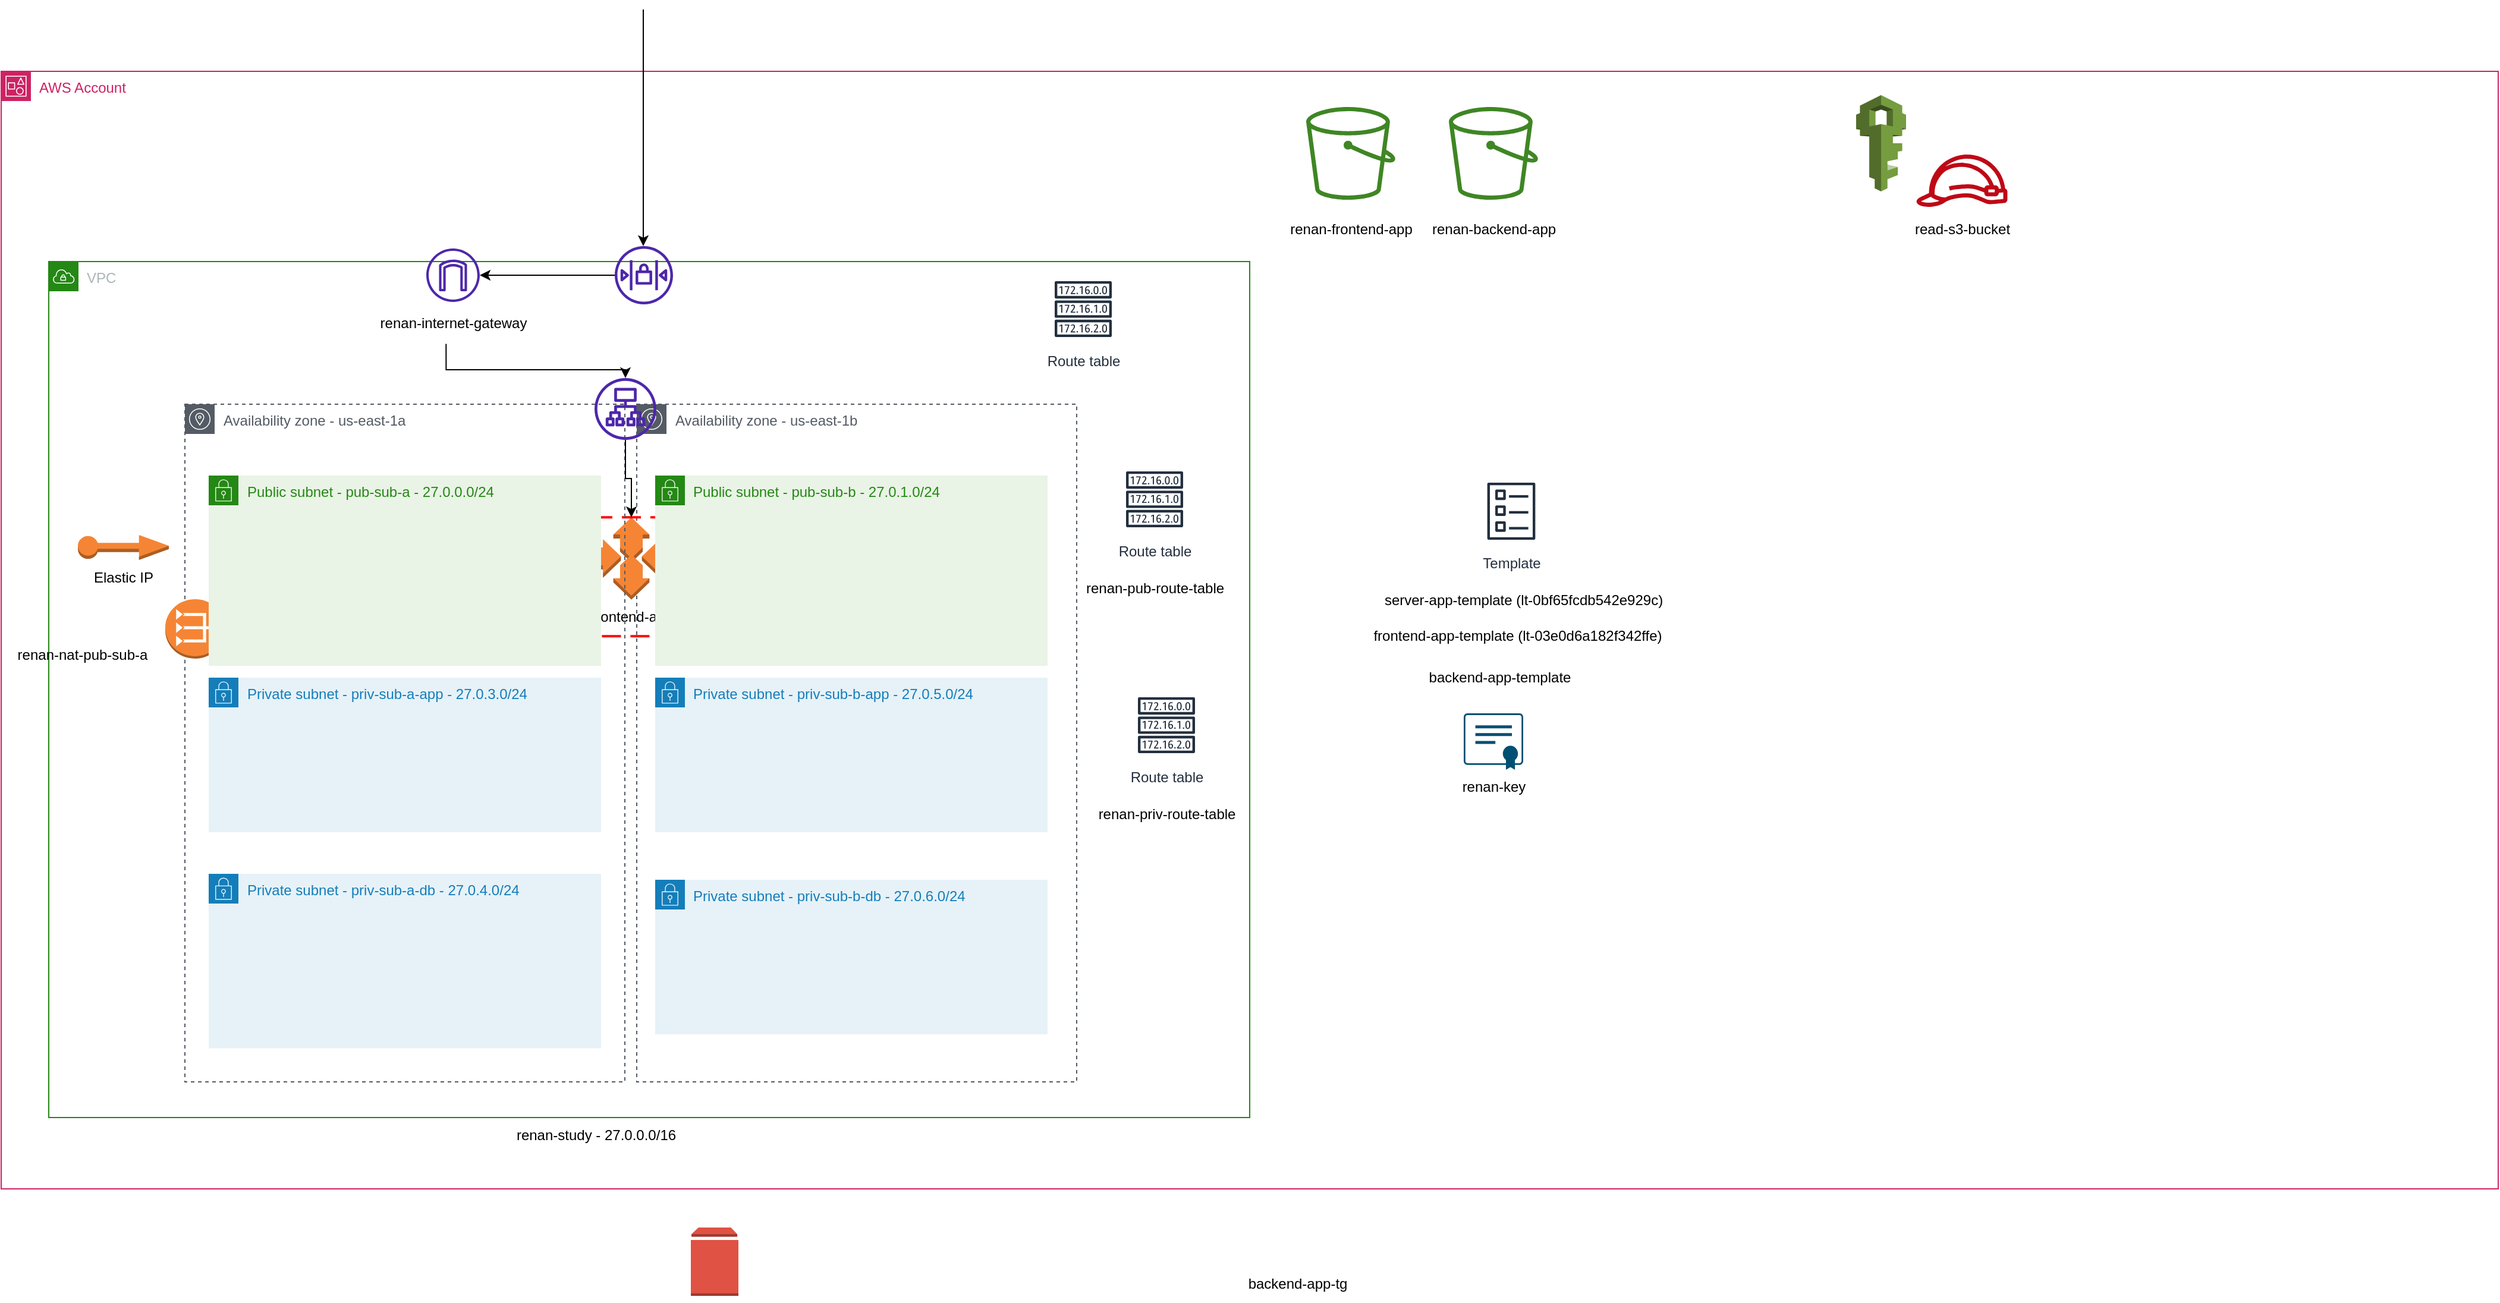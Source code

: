 <mxfile version="20.3.0" type="device" pages="3"><diagram id="g6zPjN5hQmcGlTHvR84m" name="Page-1"><mxGraphModel dx="2628" dy="2231" grid="0" gridSize="10" guides="1" tooltips="1" connect="1" arrows="1" fold="1" page="1" pageScale="1" pageWidth="850" pageHeight="1100" math="0" shadow="0"><root><mxCell id="0"/><mxCell id="1" parent="0"/><mxCell id="cFiiYRO0_QfTIxtKsf6z-2" value="VPC" style="points=[[0,0],[0.25,0],[0.5,0],[0.75,0],[1,0],[1,0.25],[1,0.5],[1,0.75],[1,1],[0.75,1],[0.5,1],[0.25,1],[0,1],[0,0.75],[0,0.5],[0,0.25]];outlineConnect=0;gradientColor=none;html=1;whiteSpace=wrap;fontSize=12;fontStyle=0;container=1;pointerEvents=0;collapsible=0;recursiveResize=0;shape=mxgraph.aws4.group;grIcon=mxgraph.aws4.group_vpc;strokeColor=#248814;fillColor=none;verticalAlign=top;align=left;spacingLeft=30;fontColor=#AAB7B8;dashed=0;" parent="1" vertex="1"><mxGeometry x="-680" y="-800" width="1010" height="720" as="geometry"/></mxCell><mxCell id="cFiiYRO0_QfTIxtKsf6z-46" value="" style="group" parent="cFiiYRO0_QfTIxtKsf6z-2" vertex="1" connectable="0"><mxGeometry x="494.5" y="120" width="384.5" height="570" as="geometry"/></mxCell><mxCell id="cFiiYRO0_QfTIxtKsf6z-9" value="Availability zone - us-east-1b" style="sketch=0;outlineConnect=0;gradientColor=none;html=1;whiteSpace=wrap;fontSize=12;fontStyle=0;shape=mxgraph.aws4.group;grIcon=mxgraph.aws4.group_availability_zone;strokeColor=#545B64;fillColor=none;verticalAlign=top;align=left;spacingLeft=30;fontColor=#545B64;dashed=1;" parent="cFiiYRO0_QfTIxtKsf6z-46" vertex="1"><mxGeometry width="370" height="570" as="geometry"/></mxCell><mxCell id="zwWRlUi4FJGImrIej54V-3" value="" style="group;fillColor=none;" parent="cFiiYRO0_QfTIxtKsf6z-46" vertex="1" connectable="0"><mxGeometry x="-49.5" y="95.09" width="135" height="114.65" as="geometry"/></mxCell><mxCell id="zwWRlUi4FJGImrIej54V-4" value="" style="outlineConnect=0;dashed=0;verticalLabelPosition=bottom;verticalAlign=top;align=center;html=1;shape=mxgraph.aws3.auto_scaling;fillColor=#F58534;gradientColor=none;" parent="zwWRlUi4FJGImrIej54V-3" vertex="1"><mxGeometry x="7.238" width="75.525" height="69.309" as="geometry"/></mxCell><mxCell id="zwWRlUi4FJGImrIej54V-5" value="frontend-asg" style="text;html=1;align=center;verticalAlign=middle;resizable=0;points=[];autosize=1;strokeColor=none;fillColor=none;" parent="zwWRlUi4FJGImrIej54V-3" vertex="1"><mxGeometry y="69.31" width="90" height="30" as="geometry"/></mxCell><mxCell id="zwWRlUi4FJGImrIej54V-6" value="" style="rounded=1;arcSize=10;dashed=1;strokeColor=#ff0000;fillColor=none;gradientColor=none;dashPattern=8 4;strokeWidth=2;" parent="zwWRlUi4FJGImrIej54V-3" vertex="1"><mxGeometry x="-45" width="180" height="100" as="geometry"/></mxCell><mxCell id="nehaa6SN-_z2PPndnj4K-9" value="" style="outlineConnect=0;dashed=0;verticalLabelPosition=bottom;verticalAlign=top;align=center;html=1;shape=mxgraph.aws3.vpc_nat_gateway;fillColor=#F58534;gradientColor=none;" vertex="1" parent="cFiiYRO0_QfTIxtKsf6z-46"><mxGeometry x="284.5" y="67" width="50" height="50" as="geometry"/></mxCell><mxCell id="cFiiYRO0_QfTIxtKsf6z-45" value="" style="group" parent="cFiiYRO0_QfTIxtKsf6z-2" vertex="1" connectable="0"><mxGeometry x="114.5" y="120" width="530" height="570" as="geometry"/></mxCell><mxCell id="cFiiYRO0_QfTIxtKsf6z-8" value="Availability zone - us-east-1a" style="sketch=0;outlineConnect=0;gradientColor=none;html=1;whiteSpace=wrap;fontSize=12;fontStyle=0;shape=mxgraph.aws4.group;grIcon=mxgraph.aws4.group_availability_zone;strokeColor=#545B64;fillColor=none;verticalAlign=top;align=left;spacingLeft=30;fontColor=#545B64;dashed=1;" parent="cFiiYRO0_QfTIxtKsf6z-45" vertex="1"><mxGeometry width="370" height="570" as="geometry"/></mxCell><mxCell id="cFiiYRO0_QfTIxtKsf6z-10" value="Private subnet - priv-sub-a-db - 27.0.4.0/24&lt;span style=&quot;&quot;&gt;&#9;&lt;/span&gt;" style="points=[[0,0],[0.25,0],[0.5,0],[0.75,0],[1,0],[1,0.25],[1,0.5],[1,0.75],[1,1],[0.75,1],[0.5,1],[0.25,1],[0,1],[0,0.75],[0,0.5],[0,0.25]];outlineConnect=0;gradientColor=none;html=1;whiteSpace=wrap;fontSize=12;fontStyle=0;container=1;pointerEvents=0;collapsible=0;recursiveResize=0;shape=mxgraph.aws4.group;grIcon=mxgraph.aws4.group_security_group;grStroke=0;strokeColor=#147EBA;fillColor=#E6F2F8;verticalAlign=top;align=left;spacingLeft=30;fontColor=#147EBA;dashed=0;" parent="cFiiYRO0_QfTIxtKsf6z-45" vertex="1"><mxGeometry x="20" y="395.05" width="330" height="146.733" as="geometry"/></mxCell><mxCell id="cFiiYRO0_QfTIxtKsf6z-61" value="" style="rounded=1;arcSize=10;dashed=1;strokeColor=#ff0000;fillColor=none;gradientColor=none;dashPattern=8 4;strokeWidth=2;" parent="cFiiYRO0_QfTIxtKsf6z-45" vertex="1"><mxGeometry x="50.5" y="90.294" width="70" height="101.584" as="geometry"/></mxCell><mxCell id="zwWRlUi4FJGImrIej54V-11" value="renan-bastion-sg" style="text;html=1;align=center;verticalAlign=middle;resizable=0;points=[];autosize=1;strokeColor=none;fillColor=none;" parent="cFiiYRO0_QfTIxtKsf6z-45" vertex="1"><mxGeometry x="30.5" y="191.88" width="110" height="30" as="geometry"/></mxCell><mxCell id="zwWRlUi4FJGImrIej54V-12" value="" style="group" parent="cFiiYRO0_QfTIxtKsf6z-45" vertex="1" connectable="0"><mxGeometry x="55.5" y="95.094" width="60" height="99.416" as="geometry"/></mxCell><mxCell id="cFiiYRO0_QfTIxtKsf6z-59" value="" style="outlineConnect=0;dashed=0;verticalLabelPosition=bottom;verticalAlign=top;align=center;html=1;shape=mxgraph.aws3.ec2;fillColor=#F58534;gradientColor=none;" parent="zwWRlUi4FJGImrIej54V-12" vertex="1"><mxGeometry x="5" width="50" height="69.416" as="geometry"/></mxCell><mxCell id="cFiiYRO0_QfTIxtKsf6z-60" value="Bastion" style="text;html=1;align=center;verticalAlign=middle;resizable=0;points=[];autosize=1;strokeColor=none;fillColor=none;" parent="zwWRlUi4FJGImrIej54V-12" vertex="1"><mxGeometry y="69.416" width="60" height="30" as="geometry"/></mxCell><mxCell id="zwWRlUi4FJGImrIej54V-13" value="frontend-app-tg" style="text;html=1;align=center;verticalAlign=middle;resizable=0;points=[];autosize=1;strokeColor=none;fillColor=none;" parent="cFiiYRO0_QfTIxtKsf6z-45" vertex="1"><mxGeometry x="240" y="191.88" width="110" height="30" as="geometry"/></mxCell><mxCell id="nehaa6SN-_z2PPndnj4K-8" value="" style="outlineConnect=0;dashed=0;verticalLabelPosition=bottom;verticalAlign=top;align=center;html=1;shape=mxgraph.aws3.vpc_nat_gateway;fillColor=#F58534;gradientColor=none;" vertex="1" parent="cFiiYRO0_QfTIxtKsf6z-45"><mxGeometry x="-16.5" y="164" width="50" height="50" as="geometry"/></mxCell><mxCell id="nehaa6SN-_z2PPndnj4K-12" value="" style="sketch=0;outlineConnect=0;fontColor=#232F3E;gradientColor=none;fillColor=#4D27AA;strokeColor=none;dashed=0;verticalLabelPosition=bottom;verticalAlign=top;align=center;html=1;fontSize=12;fontStyle=0;aspect=fixed;pointerEvents=1;shape=mxgraph.aws4.application_load_balancer;" vertex="1" parent="cFiiYRO0_QfTIxtKsf6z-45"><mxGeometry x="344.5" y="-22" width="52" height="52" as="geometry"/></mxCell><mxCell id="cFiiYRO0_QfTIxtKsf6z-5" value="Route table" style="sketch=0;outlineConnect=0;fontColor=#232F3E;gradientColor=none;strokeColor=#232F3E;fillColor=#ffffff;dashed=0;verticalLabelPosition=bottom;verticalAlign=top;align=center;html=1;fontSize=12;fontStyle=0;aspect=fixed;shape=mxgraph.aws4.resourceIcon;resIcon=mxgraph.aws4.route_table;" parent="cFiiYRO0_QfTIxtKsf6z-2" vertex="1"><mxGeometry x="840" y="10" width="60" height="60" as="geometry"/></mxCell><mxCell id="2fkVdIlLtW5KGDiFK2WH-4" value="" style="group" parent="cFiiYRO0_QfTIxtKsf6z-2" vertex="1" connectable="0"><mxGeometry x="24.5" y="230" width="76.5" height="51" as="geometry"/></mxCell><mxCell id="cFiiYRO0_QfTIxtKsf6z-63" value="" style="outlineConnect=0;dashed=0;verticalLabelPosition=bottom;verticalAlign=top;align=center;html=1;shape=mxgraph.aws3.elastic_ip;fillColor=#F58534;gradientColor=none;" parent="2fkVdIlLtW5KGDiFK2WH-4" vertex="1"><mxGeometry width="76.5" height="21" as="geometry"/></mxCell><mxCell id="cFiiYRO0_QfTIxtKsf6z-62" value="Elastic IP" style="text;html=1;strokeColor=none;fillColor=none;align=center;verticalAlign=middle;whiteSpace=wrap;rounded=0;" parent="2fkVdIlLtW5KGDiFK2WH-4" vertex="1"><mxGeometry x="8.25" y="21" width="60" height="30" as="geometry"/></mxCell><mxCell id="nehaa6SN-_z2PPndnj4K-5" value="" style="group" vertex="1" connectable="0" parent="cFiiYRO0_QfTIxtKsf6z-2"><mxGeometry x="870" y="360" width="140" height="120" as="geometry"/></mxCell><mxCell id="nehaa6SN-_z2PPndnj4K-6" value="Route table" style="sketch=0;outlineConnect=0;fontColor=#232F3E;gradientColor=none;strokeColor=#232F3E;fillColor=#ffffff;dashed=0;verticalLabelPosition=bottom;verticalAlign=top;align=center;html=1;fontSize=12;fontStyle=0;aspect=fixed;shape=mxgraph.aws4.resourceIcon;resIcon=mxgraph.aws4.route_table;" vertex="1" parent="nehaa6SN-_z2PPndnj4K-5"><mxGeometry x="40" width="60" height="60" as="geometry"/></mxCell><mxCell id="nehaa6SN-_z2PPndnj4K-7" value="renan-priv-route-table" style="text;html=1;align=center;verticalAlign=middle;resizable=0;points=[];autosize=1;strokeColor=none;fillColor=none;" vertex="1" parent="nehaa6SN-_z2PPndnj4K-5"><mxGeometry y="90" width="140" height="30" as="geometry"/></mxCell><mxCell id="nehaa6SN-_z2PPndnj4K-11" value="" style="group" vertex="1" connectable="0" parent="cFiiYRO0_QfTIxtKsf6z-2"><mxGeometry x="265" y="-11" width="150" height="78" as="geometry"/></mxCell><mxCell id="nehaa6SN-_z2PPndnj4K-10" value="" style="sketch=0;outlineConnect=0;fontColor=#232F3E;gradientColor=none;fillColor=#4D27AA;strokeColor=none;dashed=0;verticalLabelPosition=bottom;verticalAlign=top;align=center;html=1;fontSize=12;fontStyle=0;aspect=fixed;pointerEvents=1;shape=mxgraph.aws4.internet_gateway;" vertex="1" parent="nehaa6SN-_z2PPndnj4K-11"><mxGeometry x="52.5" width="45" height="45" as="geometry"/></mxCell><mxCell id="zwWRlUi4FJGImrIej54V-9" value="renan-internet-gateway" style="text;html=1;align=center;verticalAlign=middle;resizable=0;points=[];autosize=1;strokeColor=none;fillColor=none;" parent="nehaa6SN-_z2PPndnj4K-11" vertex="1"><mxGeometry y="48" width="150" height="30" as="geometry"/></mxCell><mxCell id="nehaa6SN-_z2PPndnj4K-14" style="edgeStyle=orthogonalEdgeStyle;rounded=0;orthogonalLoop=1;jettySize=auto;html=1;" edge="1" parent="cFiiYRO0_QfTIxtKsf6z-2" source="nehaa6SN-_z2PPndnj4K-13" target="nehaa6SN-_z2PPndnj4K-10"><mxGeometry relative="1" as="geometry"/></mxCell><mxCell id="nehaa6SN-_z2PPndnj4K-13" value="" style="sketch=0;outlineConnect=0;fontColor=#232F3E;gradientColor=none;fillColor=#4D27AA;strokeColor=none;dashed=0;verticalLabelPosition=bottom;verticalAlign=top;align=center;html=1;fontSize=12;fontStyle=0;aspect=fixed;pointerEvents=1;shape=mxgraph.aws4.network_access_control_list;labelBackgroundColor=default;labelBorderColor=none;" vertex="1" parent="cFiiYRO0_QfTIxtKsf6z-2"><mxGeometry x="476" y="-13" width="49" height="49" as="geometry"/></mxCell><mxCell id="zwWRlUi4FJGImrIej54V-7" style="edgeStyle=orthogonalEdgeStyle;rounded=0;orthogonalLoop=1;jettySize=auto;html=1;exitX=0.461;exitY=1.076;exitDx=0;exitDy=0;exitPerimeter=0;" parent="cFiiYRO0_QfTIxtKsf6z-2" source="zwWRlUi4FJGImrIej54V-9" target="nehaa6SN-_z2PPndnj4K-12" edge="1"><mxGeometry relative="1" as="geometry"><mxPoint x="270" y="56" as="sourcePoint"/><Array as="points"><mxPoint x="334" y="91"/><mxPoint x="485" y="91"/></Array></mxGeometry></mxCell><mxCell id="nehaa6SN-_z2PPndnj4K-16" style="edgeStyle=orthogonalEdgeStyle;rounded=0;orthogonalLoop=1;jettySize=auto;html=1;entryX=0.5;entryY=0;entryDx=0;entryDy=0;" edge="1" parent="cFiiYRO0_QfTIxtKsf6z-2" source="nehaa6SN-_z2PPndnj4K-12" target="zwWRlUi4FJGImrIej54V-6"><mxGeometry relative="1" as="geometry"/></mxCell><mxCell id="nehaa6SN-_z2PPndnj4K-3" value="renan-nat-pub-sub-a" style="text;html=1;align=center;verticalAlign=middle;resizable=0;points=[];autosize=1;strokeColor=none;fillColor=none;" vertex="1" parent="cFiiYRO0_QfTIxtKsf6z-2"><mxGeometry x="-37" y="316" width="130" height="30" as="geometry"/></mxCell><mxCell id="cFiiYRO0_QfTIxtKsf6z-28" value="AWS Account" style="points=[[0,0],[0.25,0],[0.5,0],[0.75,0],[1,0],[1,0.25],[1,0.5],[1,0.75],[1,1],[0.75,1],[0.5,1],[0.25,1],[0,1],[0,0.75],[0,0.5],[0,0.25]];outlineConnect=0;gradientColor=none;html=1;whiteSpace=wrap;fontSize=12;fontStyle=0;container=1;pointerEvents=0;collapsible=0;recursiveResize=0;shape=mxgraph.aws4.group;grIcon=mxgraph.aws4.group_account;strokeColor=#CD2264;fillColor=none;verticalAlign=top;align=left;spacingLeft=30;fontColor=#CD2264;dashed=0;" parent="1" vertex="1"><mxGeometry x="-720" y="-960" width="2100" height="940" as="geometry"/></mxCell><mxCell id="cFiiYRO0_QfTIxtKsf6z-19" value="Public subnet - pub-sub-b - 27.0.1.0/24&lt;span style=&quot;&quot;&gt;&#9;&lt;/span&gt;" style="points=[[0,0],[0.25,0],[0.5,0],[0.75,0],[1,0],[1,0.25],[1,0.5],[1,0.75],[1,1],[0.75,1],[0.5,1],[0.25,1],[0,1],[0,0.75],[0,0.5],[0,0.25]];outlineConnect=0;gradientColor=none;html=1;whiteSpace=wrap;fontSize=12;fontStyle=0;container=1;pointerEvents=0;collapsible=0;recursiveResize=0;shape=mxgraph.aws4.group;grIcon=mxgraph.aws4.group_security_group;grStroke=0;strokeColor=#248814;fillColor=#E9F3E6;verticalAlign=top;align=left;spacingLeft=30;fontColor=#248814;dashed=0;" parent="cFiiYRO0_QfTIxtKsf6z-28" vertex="1"><mxGeometry x="550" y="340" width="330" height="160" as="geometry"/></mxCell><mxCell id="cFiiYRO0_QfTIxtKsf6z-12" value="Public subnet - pub-sub-a - 27.0.0.0/24&lt;span style=&quot;&quot;&gt;&#9;&lt;/span&gt;" style="points=[[0,0],[0.25,0],[0.5,0],[0.75,0],[1,0],[1,0.25],[1,0.5],[1,0.75],[1,1],[0.75,1],[0.5,1],[0.25,1],[0,1],[0,0.75],[0,0.5],[0,0.25]];outlineConnect=0;gradientColor=none;html=1;whiteSpace=wrap;fontSize=12;fontStyle=0;container=1;pointerEvents=0;collapsible=0;recursiveResize=0;shape=mxgraph.aws4.group;grIcon=mxgraph.aws4.group_security_group;grStroke=0;strokeColor=#248814;fillColor=#E9F3E6;verticalAlign=top;align=left;spacingLeft=30;fontColor=#248814;dashed=0;" parent="cFiiYRO0_QfTIxtKsf6z-28" vertex="1"><mxGeometry x="174.5" y="340" width="330" height="160" as="geometry"/></mxCell><mxCell id="cFiiYRO0_QfTIxtKsf6z-29" value="" style="group" parent="cFiiYRO0_QfTIxtKsf6z-28" vertex="1" connectable="0"><mxGeometry x="1070" y="30" width="130" height="118" as="geometry"/></mxCell><mxCell id="cFiiYRO0_QfTIxtKsf6z-26" value="" style="sketch=0;outlineConnect=0;fontColor=#232F3E;gradientColor=none;fillColor=#3F8624;strokeColor=none;dashed=0;verticalLabelPosition=bottom;verticalAlign=top;align=center;html=1;fontSize=12;fontStyle=0;aspect=fixed;pointerEvents=1;shape=mxgraph.aws4.bucket;" parent="cFiiYRO0_QfTIxtKsf6z-29" vertex="1"><mxGeometry x="27.5" width="75" height="78" as="geometry"/></mxCell><mxCell id="cFiiYRO0_QfTIxtKsf6z-27" value="renan-frontend-app" style="text;html=1;align=center;verticalAlign=middle;resizable=0;points=[];autosize=1;strokeColor=none;fillColor=none;" parent="cFiiYRO0_QfTIxtKsf6z-29" vertex="1"><mxGeometry y="88" width="130" height="30" as="geometry"/></mxCell><mxCell id="cFiiYRO0_QfTIxtKsf6z-30" value="" style="group" parent="cFiiYRO0_QfTIxtKsf6z-28" vertex="1" connectable="0"><mxGeometry x="1190" y="30" width="130" height="118" as="geometry"/></mxCell><mxCell id="cFiiYRO0_QfTIxtKsf6z-31" value="" style="sketch=0;outlineConnect=0;fontColor=#232F3E;gradientColor=none;fillColor=#3F8624;strokeColor=none;dashed=0;verticalLabelPosition=bottom;verticalAlign=top;align=center;html=1;fontSize=12;fontStyle=0;aspect=fixed;pointerEvents=1;shape=mxgraph.aws4.bucket;" parent="cFiiYRO0_QfTIxtKsf6z-30" vertex="1"><mxGeometry x="27.5" width="75" height="78" as="geometry"/></mxCell><mxCell id="cFiiYRO0_QfTIxtKsf6z-32" value="renan-backend-app" style="text;html=1;align=center;verticalAlign=middle;resizable=0;points=[];autosize=1;strokeColor=none;fillColor=none;" parent="cFiiYRO0_QfTIxtKsf6z-30" vertex="1"><mxGeometry y="88" width="130" height="30" as="geometry"/></mxCell><mxCell id="cFiiYRO0_QfTIxtKsf6z-35" value="" style="sketch=0;outlineConnect=0;fontColor=#232F3E;gradientColor=none;fillColor=#BF0816;strokeColor=none;dashed=0;verticalLabelPosition=bottom;verticalAlign=top;align=center;html=1;fontSize=12;fontStyle=0;aspect=fixed;pointerEvents=1;shape=mxgraph.aws4.role;" parent="cFiiYRO0_QfTIxtKsf6z-28" vertex="1"><mxGeometry x="1610" y="70" width="78" height="44" as="geometry"/></mxCell><mxCell id="cFiiYRO0_QfTIxtKsf6z-36" value="" style="outlineConnect=0;dashed=0;verticalLabelPosition=bottom;verticalAlign=top;align=center;html=1;shape=mxgraph.aws3.iam;fillColor=#759C3E;gradientColor=none;" parent="cFiiYRO0_QfTIxtKsf6z-28" vertex="1"><mxGeometry x="1560" y="20" width="42" height="81" as="geometry"/></mxCell><mxCell id="cFiiYRO0_QfTIxtKsf6z-51" style="edgeStyle=orthogonalEdgeStyle;rounded=0;orthogonalLoop=1;jettySize=auto;html=1;" parent="cFiiYRO0_QfTIxtKsf6z-28" target="nehaa6SN-_z2PPndnj4K-13" edge="1"><mxGeometry relative="1" as="geometry"><Array as="points"><mxPoint x="540" y="-48"/><mxPoint x="540" y="-48"/></Array><mxPoint x="540" y="-52" as="sourcePoint"/><mxPoint x="539.5" y="120" as="targetPoint"/></mxGeometry></mxCell><mxCell id="cFiiYRO0_QfTIxtKsf6z-37" value="read-s3-bucket" style="text;html=1;align=center;verticalAlign=middle;resizable=0;points=[];autosize=1;strokeColor=none;fillColor=none;" parent="cFiiYRO0_QfTIxtKsf6z-28" vertex="1"><mxGeometry x="1599" y="118" width="100" height="30" as="geometry"/></mxCell><mxCell id="cFiiYRO0_QfTIxtKsf6z-49" value="" style="group" parent="cFiiYRO0_QfTIxtKsf6z-28" vertex="1" connectable="0"><mxGeometry x="900" y="330" width="140" height="120" as="geometry"/></mxCell><mxCell id="cFiiYRO0_QfTIxtKsf6z-48" value="Route table" style="sketch=0;outlineConnect=0;fontColor=#232F3E;gradientColor=none;strokeColor=#232F3E;fillColor=#ffffff;dashed=0;verticalLabelPosition=bottom;verticalAlign=top;align=center;html=1;fontSize=12;fontStyle=0;aspect=fixed;shape=mxgraph.aws4.resourceIcon;resIcon=mxgraph.aws4.route_table;" parent="cFiiYRO0_QfTIxtKsf6z-49" vertex="1"><mxGeometry x="40" width="60" height="60" as="geometry"/></mxCell><mxCell id="cFiiYRO0_QfTIxtKsf6z-47" value="renan-pub-route-table" style="text;html=1;align=center;verticalAlign=middle;resizable=0;points=[];autosize=1;strokeColor=none;fillColor=none;" parent="cFiiYRO0_QfTIxtKsf6z-49" vertex="1"><mxGeometry y="90" width="140" height="30" as="geometry"/></mxCell><mxCell id="cFiiYRO0_QfTIxtKsf6z-11" value="Private subnet - priv-sub-a-app - 27.0.3.0/24&lt;span style=&quot;&quot;&gt;&#9;&lt;/span&gt;" style="points=[[0,0],[0.25,0],[0.5,0],[0.75,0],[1,0],[1,0.25],[1,0.5],[1,0.75],[1,1],[0.75,1],[0.5,1],[0.25,1],[0,1],[0,0.75],[0,0.5],[0,0.25]];outlineConnect=0;gradientColor=none;html=1;whiteSpace=wrap;fontSize=12;fontStyle=0;container=1;pointerEvents=0;collapsible=0;recursiveResize=0;shape=mxgraph.aws4.group;grIcon=mxgraph.aws4.group_security_group;grStroke=0;strokeColor=#147EBA;fillColor=#E6F2F8;verticalAlign=top;align=left;spacingLeft=30;fontColor=#147EBA;dashed=0;" parent="cFiiYRO0_QfTIxtKsf6z-28" vertex="1"><mxGeometry x="174.5" y="510" width="330" height="130" as="geometry"/></mxCell><mxCell id="cFiiYRO0_QfTIxtKsf6z-17" value="Private subnet - priv-sub-b-db - 27.0.6.0/24&lt;span style=&quot;&quot;&gt;&#9;&lt;/span&gt;" style="points=[[0,0],[0.25,0],[0.5,0],[0.75,0],[1,0],[1,0.25],[1,0.5],[1,0.75],[1,1],[0.75,1],[0.5,1],[0.25,1],[0,1],[0,0.75],[0,0.5],[0,0.25]];outlineConnect=0;gradientColor=none;html=1;whiteSpace=wrap;fontSize=12;fontStyle=0;container=1;pointerEvents=0;collapsible=0;recursiveResize=0;shape=mxgraph.aws4.group;grIcon=mxgraph.aws4.group_security_group;grStroke=0;strokeColor=#147EBA;fillColor=#E6F2F8;verticalAlign=top;align=left;spacingLeft=30;fontColor=#147EBA;dashed=0;" parent="cFiiYRO0_QfTIxtKsf6z-28" vertex="1"><mxGeometry x="550" y="680" width="330" height="130" as="geometry"/></mxCell><mxCell id="cFiiYRO0_QfTIxtKsf6z-18" value="Private subnet - priv-sub-b-app - 27.0.5.0/24&lt;span style=&quot;&quot;&gt;&#9;&lt;/span&gt;" style="points=[[0,0],[0.25,0],[0.5,0],[0.75,0],[1,0],[1,0.25],[1,0.5],[1,0.75],[1,1],[0.75,1],[0.5,1],[0.25,1],[0,1],[0,0.75],[0,0.5],[0,0.25]];outlineConnect=0;gradientColor=none;html=1;whiteSpace=wrap;fontSize=12;fontStyle=0;container=1;pointerEvents=0;collapsible=0;recursiveResize=0;shape=mxgraph.aws4.group;grIcon=mxgraph.aws4.group_security_group;grStroke=0;strokeColor=#147EBA;fillColor=#E6F2F8;verticalAlign=top;align=left;spacingLeft=30;fontColor=#147EBA;dashed=0;" parent="cFiiYRO0_QfTIxtKsf6z-28" vertex="1"><mxGeometry x="550" y="510" width="330" height="130" as="geometry"/></mxCell><mxCell id="cFiiYRO0_QfTIxtKsf6z-21" value="Template" style="sketch=0;outlineConnect=0;fontColor=#232F3E;gradientColor=none;strokeColor=#232F3E;fillColor=#ffffff;dashed=0;verticalLabelPosition=bottom;verticalAlign=top;align=center;html=1;fontSize=12;fontStyle=0;aspect=fixed;shape=mxgraph.aws4.resourceIcon;resIcon=mxgraph.aws4.template;" parent="cFiiYRO0_QfTIxtKsf6z-28" vertex="1"><mxGeometry x="1240" y="340" width="60" height="60" as="geometry"/></mxCell><mxCell id="cFiiYRO0_QfTIxtKsf6z-25" value="server-app-template (lt-0bf65fcdb542e929c)" style="text;html=1;align=center;verticalAlign=middle;resizable=0;points=[];autosize=1;strokeColor=none;fillColor=none;" parent="cFiiYRO0_QfTIxtKsf6z-28" vertex="1"><mxGeometry x="1150" y="430" width="260" height="30" as="geometry"/></mxCell><mxCell id="cFiiYRO0_QfTIxtKsf6z-34" value="frontend-app-template (lt-03e0d6a182f342ffe)" style="text;html=1;align=center;verticalAlign=middle;resizable=0;points=[];autosize=1;strokeColor=none;fillColor=none;" parent="cFiiYRO0_QfTIxtKsf6z-28" vertex="1"><mxGeometry x="1140" y="460" width="270" height="30" as="geometry"/></mxCell><mxCell id="cFiiYRO0_QfTIxtKsf6z-22" value="renan-key" style="points=[[0.015,0.015,0],[0.25,0,0],[0.5,0,0],[0.75,0,0],[0.985,0.015,0],[1,0.22,0],[1,0.44,0],[1,0.67,0],[0.985,0.89,0],[0,0.22,0],[0,0.44,0],[0,0.67,0],[0.015,0.89,0],[0.25,0.91,0],[0.5,0.91,0],[0.785,0.955,0]];verticalLabelPosition=bottom;sketch=0;html=1;verticalAlign=top;aspect=fixed;align=center;pointerEvents=1;shape=mxgraph.cisco19.x509_certificate;fillColor=#005073;strokeColor=none;" parent="cFiiYRO0_QfTIxtKsf6z-28" vertex="1"><mxGeometry x="1230" y="540" width="50" height="47.5" as="geometry"/></mxCell><mxCell id="cFiiYRO0_QfTIxtKsf6z-4" value="renan-study - 27.0.0.0/16" style="text;html=1;align=center;verticalAlign=middle;resizable=0;points=[];autosize=1;strokeColor=none;fillColor=none;" parent="1" vertex="1"><mxGeometry x="-300" y="-80" width="160" height="30" as="geometry"/></mxCell><mxCell id="cFiiYRO0_QfTIxtKsf6z-23" value="" style="outlineConnect=0;dashed=0;verticalLabelPosition=bottom;verticalAlign=top;align=center;html=1;shape=mxgraph.aws3.volume;fillColor=#E05243;gradientColor=none;" parent="1" vertex="1"><mxGeometry x="-140" y="12.5" width="40" height="57.5" as="geometry"/></mxCell><mxCell id="nehaa6SN-_z2PPndnj4K-1" value="backend-app-template" style="text;html=1;align=center;verticalAlign=middle;resizable=0;points=[];autosize=1;strokeColor=none;fillColor=none;" vertex="1" parent="1"><mxGeometry x="470" y="-465" width="140" height="30" as="geometry"/></mxCell><mxCell id="nehaa6SN-_z2PPndnj4K-2" value="backend-app-tg" style="text;html=1;align=center;verticalAlign=middle;resizable=0;points=[];autosize=1;strokeColor=none;fillColor=none;" vertex="1" parent="1"><mxGeometry x="315" y="45" width="110" height="30" as="geometry"/></mxCell></root></mxGraphModel></diagram><diagram id="kKxhKoQwDqI4gYXBJdan" name="VPC-Subnets"><mxGraphModel dx="2347" dy="2053" grid="0" gridSize="10" guides="1" tooltips="1" connect="1" arrows="1" fold="1" page="1" pageScale="1" pageWidth="850" pageHeight="1100" math="0" shadow="0"><root><mxCell id="0"/><mxCell id="1" parent="0"/><mxCell id="pNB1S5EM3GYl4czdNyQ3-1" value="AWS Account" style="points=[[0,0],[0.25,0],[0.5,0],[0.75,0],[1,0],[1,0.25],[1,0.5],[1,0.75],[1,1],[0.75,1],[0.5,1],[0.25,1],[0,1],[0,0.75],[0,0.5],[0,0.25]];outlineConnect=0;gradientColor=none;html=1;whiteSpace=wrap;fontSize=12;fontStyle=0;container=1;pointerEvents=0;collapsible=0;recursiveResize=0;shape=mxgraph.aws4.group;grIcon=mxgraph.aws4.group_account;strokeColor=#CD2264;fillColor=none;verticalAlign=top;align=left;spacingLeft=30;fontColor=#CD2264;dashed=0;" vertex="1" parent="1"><mxGeometry x="-820" y="-1059" width="1055" height="737" as="geometry"/></mxCell><mxCell id="pNB1S5EM3GYl4czdNyQ3-24" value="VPC" style="points=[[0,0],[0.25,0],[0.5,0],[0.75,0],[1,0],[1,0.25],[1,0.5],[1,0.75],[1,1],[0.75,1],[0.5,1],[0.25,1],[0,1],[0,0.75],[0,0.5],[0,0.25]];outlineConnect=0;gradientColor=none;html=1;whiteSpace=wrap;fontSize=12;fontStyle=0;container=1;pointerEvents=0;collapsible=0;recursiveResize=0;shape=mxgraph.aws4.group;grIcon=mxgraph.aws4.group_vpc;strokeColor=#248814;fillColor=none;verticalAlign=top;align=left;spacingLeft=30;fontColor=#AAB7B8;dashed=0;" vertex="1" parent="pNB1S5EM3GYl4czdNyQ3-1"><mxGeometry x="13" y="56" width="1010" height="643" as="geometry"/></mxCell><mxCell id="pNB1S5EM3GYl4czdNyQ3-25" value="" style="group" vertex="1" connectable="0" parent="pNB1S5EM3GYl4czdNyQ3-24"><mxGeometry x="446" y="55" width="384.5" height="570" as="geometry"/></mxCell><mxCell id="pNB1S5EM3GYl4czdNyQ3-26" value="Availability zone - us-east-1b" style="sketch=0;outlineConnect=0;gradientColor=none;html=1;whiteSpace=wrap;fontSize=12;fontStyle=0;shape=mxgraph.aws4.group;grIcon=mxgraph.aws4.group_availability_zone;strokeColor=#545B64;fillColor=none;verticalAlign=top;align=left;spacingLeft=30;fontColor=#545B64;dashed=1;" vertex="1" parent="pNB1S5EM3GYl4czdNyQ3-25"><mxGeometry width="370" height="570" as="geometry"/></mxCell><mxCell id="pNB1S5EM3GYl4czdNyQ3-32" value="" style="group" vertex="1" connectable="0" parent="pNB1S5EM3GYl4czdNyQ3-24"><mxGeometry x="66" y="55" width="726" height="570" as="geometry"/></mxCell><mxCell id="pNB1S5EM3GYl4czdNyQ3-33" value="Availability zone - us-east-1a" style="sketch=0;outlineConnect=0;gradientColor=none;html=1;whiteSpace=wrap;fontSize=12;fontStyle=0;shape=mxgraph.aws4.group;grIcon=mxgraph.aws4.group_availability_zone;strokeColor=#545B64;fillColor=none;verticalAlign=top;align=left;spacingLeft=30;fontColor=#545B64;dashed=1;" vertex="1" parent="pNB1S5EM3GYl4czdNyQ3-32"><mxGeometry width="370" height="570" as="geometry"/></mxCell><mxCell id="pNB1S5EM3GYl4czdNyQ3-34" value="Private subnet - 27.0.3.0/24&lt;span style=&quot;&quot;&gt;&#9;&lt;/span&gt;" style="points=[[0,0],[0.25,0],[0.5,0],[0.75,0],[1,0],[1,0.25],[1,0.5],[1,0.75],[1,1],[0.75,1],[0.5,1],[0.25,1],[0,1],[0,0.75],[0,0.5],[0,0.25]];outlineConnect=0;gradientColor=none;html=1;whiteSpace=wrap;fontSize=12;fontStyle=0;container=1;pointerEvents=0;collapsible=0;recursiveResize=0;shape=mxgraph.aws4.group;grIcon=mxgraph.aws4.group_security_group;grStroke=0;strokeColor=#147EBA;fillColor=#E6F2F8;verticalAlign=top;align=left;spacingLeft=30;fontColor=#147EBA;dashed=0;" vertex="1" parent="pNB1S5EM3GYl4czdNyQ3-32"><mxGeometry x="20" y="395.05" width="330" height="159.95" as="geometry"/></mxCell><mxCell id="pNB1S5EM3GYl4czdNyQ3-18" value="Private subnet - 27.0.5.0/24&lt;span style=&quot;&quot;&gt;&#9;&lt;/span&gt;" style="points=[[0,0],[0.25,0],[0.5,0],[0.75,0],[1,0],[1,0.25],[1,0.5],[1,0.75],[1,1],[0.75,1],[0.5,1],[0.25,1],[0,1],[0,0.75],[0,0.5],[0,0.25]];outlineConnect=0;gradientColor=none;html=1;whiteSpace=wrap;fontSize=12;fontStyle=0;container=1;pointerEvents=0;collapsible=0;recursiveResize=0;shape=mxgraph.aws4.group;grIcon=mxgraph.aws4.group_security_group;grStroke=0;strokeColor=#147EBA;fillColor=#E6F2F8;verticalAlign=top;align=left;spacingLeft=30;fontColor=#147EBA;dashed=0;" vertex="1" parent="pNB1S5EM3GYl4czdNyQ3-32"><mxGeometry x="396" y="395.05" width="330" height="162" as="geometry"/></mxCell><mxCell id="pNB1S5EM3GYl4czdNyQ3-43" value="Route table" style="sketch=0;outlineConnect=0;fontColor=#232F3E;gradientColor=none;strokeColor=#232F3E;fillColor=#ffffff;dashed=0;verticalLabelPosition=bottom;verticalAlign=top;align=center;html=1;fontSize=12;fontStyle=0;aspect=fixed;shape=mxgraph.aws4.resourceIcon;resIcon=mxgraph.aws4.route_table;" vertex="1" parent="pNB1S5EM3GYl4czdNyQ3-24"><mxGeometry x="889" y="14" width="60" height="60" as="geometry"/></mxCell><mxCell id="pNB1S5EM3GYl4czdNyQ3-54" value="" style="sketch=0;outlineConnect=0;fontColor=#232F3E;gradientColor=none;fillColor=#4D27AA;strokeColor=none;dashed=0;verticalLabelPosition=bottom;verticalAlign=top;align=center;html=1;fontSize=12;fontStyle=0;aspect=fixed;pointerEvents=1;shape=mxgraph.aws4.network_access_control_list;labelBackgroundColor=default;labelBorderColor=none;" vertex="1" parent="pNB1S5EM3GYl4czdNyQ3-24"><mxGeometry x="476" y="-13" width="49" height="49" as="geometry"/></mxCell><mxCell id="pNB1S5EM3GYl4czdNyQ3-2" value="Public subnet - 27.0.1.0/24&lt;span style=&quot;&quot;&gt;&#9;&lt;/span&gt;" style="points=[[0,0],[0.25,0],[0.5,0],[0.75,0],[1,0],[1,0.25],[1,0.5],[1,0.75],[1,1],[0.75,1],[0.5,1],[0.25,1],[0,1],[0,0.75],[0,0.5],[0,0.25]];outlineConnect=0;gradientColor=none;html=1;whiteSpace=wrap;fontSize=12;fontStyle=0;container=1;pointerEvents=0;collapsible=0;recursiveResize=0;shape=mxgraph.aws4.group;grIcon=mxgraph.aws4.group_security_group;grStroke=0;strokeColor=#248814;fillColor=#E9F3E6;verticalAlign=top;align=left;spacingLeft=30;fontColor=#248814;dashed=0;" vertex="1" parent="pNB1S5EM3GYl4czdNyQ3-24"><mxGeometry x="461.5" y="115" width="330" height="160" as="geometry"/></mxCell><mxCell id="pNB1S5EM3GYl4czdNyQ3-66" value="" style="sketch=0;outlineConnect=0;fontColor=#232F3E;gradientColor=none;fillColor=#4D27AA;strokeColor=none;dashed=0;verticalLabelPosition=bottom;verticalAlign=top;align=center;html=1;fontSize=12;fontStyle=0;aspect=fixed;pointerEvents=1;shape=mxgraph.aws4.nat_gateway;labelBackgroundColor=default;labelBorderColor=none;" vertex="1" parent="pNB1S5EM3GYl4czdNyQ3-2"><mxGeometry x="284.5" y="64" width="43" height="43" as="geometry"/></mxCell><mxCell id="pNB1S5EM3GYl4czdNyQ3-17" value="Private subnet - 27.0.2.0/24&lt;span style=&quot;&quot;&gt;&#9;&lt;/span&gt;" style="points=[[0,0],[0.25,0],[0.5,0],[0.75,0],[1,0],[1,0.25],[1,0.5],[1,0.75],[1,1],[0.75,1],[0.5,1],[0.25,1],[0,1],[0,0.75],[0,0.5],[0,0.25]];outlineConnect=0;gradientColor=none;html=1;whiteSpace=wrap;fontSize=12;fontStyle=0;container=1;pointerEvents=0;collapsible=0;recursiveResize=0;shape=mxgraph.aws4.group;grIcon=mxgraph.aws4.group_security_group;grStroke=0;strokeColor=#147EBA;fillColor=#E6F2F8;verticalAlign=top;align=left;spacingLeft=30;fontColor=#147EBA;dashed=0;" vertex="1" parent="pNB1S5EM3GYl4czdNyQ3-24"><mxGeometry x="86" y="285" width="330" height="153" as="geometry"/></mxCell><mxCell id="pNB1S5EM3GYl4czdNyQ3-19" value="Private subnet - 27.0.4.0/24&lt;span style=&quot;&quot;&gt;&#9;&lt;/span&gt;" style="points=[[0,0],[0.25,0],[0.5,0],[0.75,0],[1,0],[1,0.25],[1,0.5],[1,0.75],[1,1],[0.75,1],[0.5,1],[0.25,1],[0,1],[0,0.75],[0,0.5],[0,0.25]];outlineConnect=0;gradientColor=none;html=1;whiteSpace=wrap;fontSize=12;fontStyle=0;container=1;pointerEvents=0;collapsible=0;recursiveResize=0;shape=mxgraph.aws4.group;grIcon=mxgraph.aws4.group_security_group;grStroke=0;strokeColor=#147EBA;fillColor=#E6F2F8;verticalAlign=top;align=left;spacingLeft=30;fontColor=#147EBA;dashed=0;" vertex="1" parent="pNB1S5EM3GYl4czdNyQ3-24"><mxGeometry x="461.5" y="285" width="330" height="151" as="geometry"/></mxCell><mxCell id="pNB1S5EM3GYl4czdNyQ3-14" value="" style="group" vertex="1" connectable="0" parent="pNB1S5EM3GYl4czdNyQ3-24"><mxGeometry x="849" y="126" width="140" height="120" as="geometry"/></mxCell><mxCell id="pNB1S5EM3GYl4czdNyQ3-15" value="Route table" style="sketch=0;outlineConnect=0;fontColor=#232F3E;gradientColor=none;strokeColor=#232F3E;fillColor=#ffffff;dashed=0;verticalLabelPosition=bottom;verticalAlign=top;align=center;html=1;fontSize=12;fontStyle=0;aspect=fixed;shape=mxgraph.aws4.resourceIcon;resIcon=mxgraph.aws4.route_table;" vertex="1" parent="pNB1S5EM3GYl4czdNyQ3-14"><mxGeometry x="40" width="60" height="60" as="geometry"/></mxCell><mxCell id="pNB1S5EM3GYl4czdNyQ3-16" value="Public Route Table" style="text;html=1;align=center;verticalAlign=middle;resizable=0;points=[];autosize=1;strokeColor=none;fillColor=none;" vertex="1" parent="pNB1S5EM3GYl4czdNyQ3-14"><mxGeometry x="11" y="92" width="118" height="26" as="geometry"/></mxCell><mxCell id="pNB1S5EM3GYl4czdNyQ3-47" value="" style="group" vertex="1" connectable="0" parent="pNB1S5EM3GYl4czdNyQ3-24"><mxGeometry x="842" y="287" width="140" height="120" as="geometry"/></mxCell><mxCell id="pNB1S5EM3GYl4czdNyQ3-48" value="Route table" style="sketch=0;outlineConnect=0;fontColor=#232F3E;gradientColor=none;strokeColor=#232F3E;fillColor=#ffffff;dashed=0;verticalLabelPosition=bottom;verticalAlign=top;align=center;html=1;fontSize=12;fontStyle=0;aspect=fixed;shape=mxgraph.aws4.resourceIcon;resIcon=mxgraph.aws4.route_table;" vertex="1" parent="pNB1S5EM3GYl4czdNyQ3-47"><mxGeometry x="40" width="60" height="60" as="geometry"/></mxCell><mxCell id="pNB1S5EM3GYl4czdNyQ3-49" value="Private Route Table" style="text;html=1;align=center;verticalAlign=middle;resizable=0;points=[];autosize=1;strokeColor=none;fillColor=none;" vertex="1" parent="pNB1S5EM3GYl4czdNyQ3-47"><mxGeometry x="9" y="92" width="123" height="26" as="geometry"/></mxCell><mxCell id="pNB1S5EM3GYl4czdNyQ3-64" value="" style="sketch=0;outlineConnect=0;fontColor=#232F3E;gradientColor=none;fillColor=#4D27AA;strokeColor=none;dashed=0;verticalLabelPosition=bottom;verticalAlign=top;align=center;html=1;fontSize=12;fontStyle=0;aspect=fixed;pointerEvents=1;shape=mxgraph.aws4.internet_gateway;labelBackgroundColor=default;labelBorderColor=none;" vertex="1" parent="pNB1S5EM3GYl4czdNyQ3-24"><mxGeometry x="359" y="-11" width="47" height="47" as="geometry"/></mxCell><mxCell id="pNB1S5EM3GYl4czdNyQ3-3" value="Public subnet - 27.0.0.0/24&lt;span style=&quot;&quot;&gt;&#9;&lt;/span&gt;" style="points=[[0,0],[0.25,0],[0.5,0],[0.75,0],[1,0],[1,0.25],[1,0.5],[1,0.75],[1,1],[0.75,1],[0.5,1],[0.25,1],[0,1],[0,0.75],[0,0.5],[0,0.25]];outlineConnect=0;gradientColor=none;html=1;whiteSpace=wrap;fontSize=12;fontStyle=0;container=1;pointerEvents=0;collapsible=0;recursiveResize=0;shape=mxgraph.aws4.group;grIcon=mxgraph.aws4.group_security_group;grStroke=0;strokeColor=#248814;fillColor=#E9F3E6;verticalAlign=top;align=left;spacingLeft=30;fontColor=#248814;dashed=0;" vertex="1" parent="pNB1S5EM3GYl4czdNyQ3-24"><mxGeometry x="86" y="115" width="330" height="160" as="geometry"/></mxCell><mxCell id="pNB1S5EM3GYl4czdNyQ3-65" value="" style="sketch=0;outlineConnect=0;fontColor=#232F3E;gradientColor=none;fillColor=#4D27AA;strokeColor=none;dashed=0;verticalLabelPosition=bottom;verticalAlign=top;align=center;html=1;fontSize=12;fontStyle=0;aspect=fixed;pointerEvents=1;shape=mxgraph.aws4.nat_gateway;labelBackgroundColor=default;labelBorderColor=none;" vertex="1" parent="pNB1S5EM3GYl4czdNyQ3-3"><mxGeometry x="-1" y="65" width="43" height="43" as="geometry"/></mxCell><mxCell id="pNB1S5EM3GYl4czdNyQ3-57" value="VPC - 27.0.0.0/16" style="text;html=1;align=center;verticalAlign=middle;resizable=0;points=[];autosize=1;strokeColor=none;fillColor=none;" vertex="1" parent="pNB1S5EM3GYl4czdNyQ3-1"><mxGeometry x="461.5" y="707" width="113" height="26" as="geometry"/></mxCell></root></mxGraphModel></diagram><diagram name="presentation-tier" id="oHtWqRsM-NU8MZq-gpyn"><mxGraphModel dx="2523" dy="2165" grid="0" gridSize="10" guides="0" tooltips="1" connect="1" arrows="1" fold="1" page="1" pageScale="1" pageWidth="850" pageHeight="1100" math="0" shadow="0"><root><mxCell id="6Gs8y1wXPil1Gus2yfOG-0"/><mxCell id="6Gs8y1wXPil1Gus2yfOG-1" parent="6Gs8y1wXPil1Gus2yfOG-0"/><mxCell id="6Gs8y1wXPil1Gus2yfOG-3" value="&lt;span style=&quot;color: rgb(0, 0, 0); text-align: center;&quot;&gt;VPC - 27.0.0.0/16&lt;/span&gt;" style="points=[[0,0],[0.25,0],[0.5,0],[0.75,0],[1,0],[1,0.25],[1,0.5],[1,0.75],[1,1],[0.75,1],[0.5,1],[0.25,1],[0,1],[0,0.75],[0,0.5],[0,0.25]];outlineConnect=0;gradientColor=none;html=1;whiteSpace=wrap;fontSize=12;fontStyle=0;container=0;pointerEvents=0;collapsible=0;recursiveResize=0;shape=mxgraph.aws4.group;grIcon=mxgraph.aws4.group_vpc;strokeColor=#248814;fillColor=none;verticalAlign=top;align=left;spacingLeft=30;fontColor=#AAB7B8;dashed=0;dropTarget=0;" vertex="1" parent="6Gs8y1wXPil1Gus2yfOG-1"><mxGeometry x="-760" y="-887" width="1020" height="473" as="geometry"/></mxCell><mxCell id="6Gs8y1wXPil1Gus2yfOG-2" value="AWS Account" style="points=[[0,0],[0.25,0],[0.5,0],[0.75,0],[1,0],[1,0.25],[1,0.5],[1,0.75],[1,1],[0.75,1],[0.5,1],[0.25,1],[0,1],[0,0.75],[0,0.5],[0,0.25]];outlineConnect=0;gradientColor=none;html=1;whiteSpace=wrap;fontSize=12;fontStyle=0;container=0;pointerEvents=0;collapsible=0;recursiveResize=0;shape=mxgraph.aws4.group;grIcon=mxgraph.aws4.group_account;strokeColor=#CD2264;fillColor=none;verticalAlign=top;align=left;spacingLeft=30;fontColor=#CD2264;dashed=0;connectable=0;allowArrows=0;dropTarget=0;" vertex="1" parent="6Gs8y1wXPil1Gus2yfOG-1"><mxGeometry x="-816" y="-957" width="1454" height="576" as="geometry"/></mxCell><mxCell id="6Gs8y1wXPil1Gus2yfOG-10" value="Route table" style="sketch=0;outlineConnect=0;fontColor=#232F3E;gradientColor=none;strokeColor=#232F3E;fillColor=#ffffff;dashed=0;verticalLabelPosition=bottom;verticalAlign=top;align=center;html=1;fontSize=12;fontStyle=0;aspect=fixed;shape=mxgraph.aws4.resourceIcon;resIcon=mxgraph.aws4.route_table;" vertex="1" parent="6Gs8y1wXPil1Gus2yfOG-1"><mxGeometry x="157" y="-874" width="60" height="60" as="geometry"/></mxCell><mxCell id="vR52MWDCJu3vfVHiS3mT-3" style="edgeStyle=orthogonalEdgeStyle;rounded=0;orthogonalLoop=1;jettySize=auto;html=1;startArrow=classic;startFill=1;" edge="1" parent="6Gs8y1wXPil1Gus2yfOG-1" source="6Gs8y1wXPil1Gus2yfOG-11" target="6Gs8y1wXPil1Gus2yfOG-22"><mxGeometry relative="1" as="geometry"/></mxCell><mxCell id="6Gs8y1wXPil1Gus2yfOG-11" value="" style="sketch=0;outlineConnect=0;fontColor=#232F3E;gradientColor=none;fillColor=#4D27AA;strokeColor=none;dashed=0;verticalLabelPosition=bottom;verticalAlign=top;align=center;html=1;fontSize=12;fontStyle=0;aspect=fixed;pointerEvents=1;shape=mxgraph.aws4.network_access_control_list;labelBackgroundColor=default;labelBorderColor=none;" vertex="1" parent="6Gs8y1wXPil1Gus2yfOG-1"><mxGeometry x="-207" y="-915" width="50" height="50" as="geometry"/></mxCell><mxCell id="6Gs8y1wXPil1Gus2yfOG-16" value="" style="group;dropTarget=0;" vertex="1" connectable="0" parent="6Gs8y1wXPil1Gus2yfOG-1"><mxGeometry x="117" y="-630" width="140" height="120" as="geometry"/></mxCell><mxCell id="6Gs8y1wXPil1Gus2yfOG-17" value="Route table" style="sketch=0;outlineConnect=0;fontColor=#232F3E;gradientColor=none;strokeColor=#232F3E;fillColor=#ffffff;dashed=0;verticalLabelPosition=bottom;verticalAlign=top;align=center;html=1;fontSize=12;fontStyle=0;aspect=fixed;shape=mxgraph.aws4.resourceIcon;resIcon=mxgraph.aws4.route_table;" vertex="1" parent="6Gs8y1wXPil1Gus2yfOG-16"><mxGeometry x="40" width="60" height="60" as="geometry"/></mxCell><mxCell id="6Gs8y1wXPil1Gus2yfOG-18" value="Public Route Table" style="text;html=1;align=center;verticalAlign=middle;resizable=0;points=[];autosize=1;strokeColor=none;fillColor=none;" vertex="1" parent="6Gs8y1wXPil1Gus2yfOG-16"><mxGeometry x="10" y="90" width="120" height="30" as="geometry"/></mxCell><mxCell id="vR52MWDCJu3vfVHiS3mT-4" style="edgeStyle=orthogonalEdgeStyle;rounded=0;orthogonalLoop=1;jettySize=auto;html=1;startArrow=classic;startFill=1;entryX=0.5;entryY=0;entryDx=0;entryDy=0;" edge="1" parent="6Gs8y1wXPil1Gus2yfOG-1" source="6Gs8y1wXPil1Gus2yfOG-22" target="vR52MWDCJu3vfVHiS3mT-13"><mxGeometry relative="1" as="geometry"/></mxCell><mxCell id="6Gs8y1wXPil1Gus2yfOG-22" value="" style="sketch=0;outlineConnect=0;fontColor=#232F3E;gradientColor=none;fillColor=#4D27AA;strokeColor=none;dashed=0;verticalLabelPosition=bottom;verticalAlign=top;align=center;html=1;fontSize=12;fontStyle=0;aspect=fixed;pointerEvents=1;shape=mxgraph.aws4.internet_gateway;labelBackgroundColor=default;labelBorderColor=none;" vertex="1" parent="6Gs8y1wXPil1Gus2yfOG-1"><mxGeometry x="-330" y="-915" width="50" height="50" as="geometry"/></mxCell><mxCell id="vR52MWDCJu3vfVHiS3mT-2" style="edgeStyle=orthogonalEdgeStyle;rounded=0;orthogonalLoop=1;jettySize=auto;html=1;startArrow=classic;startFill=1;" edge="1" parent="6Gs8y1wXPil1Gus2yfOG-1" source="vR52MWDCJu3vfVHiS3mT-1" target="6Gs8y1wXPil1Gus2yfOG-11"><mxGeometry relative="1" as="geometry"/></mxCell><mxCell id="vR52MWDCJu3vfVHiS3mT-1" value="User" style="sketch=0;outlineConnect=0;fontColor=#232F3E;gradientColor=none;strokeColor=#232F3E;fillColor=#ffffff;dashed=0;verticalLabelPosition=bottom;verticalAlign=top;align=center;html=1;fontSize=12;fontStyle=0;aspect=fixed;shape=mxgraph.aws4.resourceIcon;resIcon=mxgraph.aws4.user;labelBackgroundColor=default;labelBorderColor=none;" vertex="1" parent="6Gs8y1wXPil1Gus2yfOG-1"><mxGeometry x="-212" y="-1076" width="60" height="60" as="geometry"/></mxCell><mxCell id="vR52MWDCJu3vfVHiS3mT-15" value="" style="group" vertex="1" connectable="0" parent="6Gs8y1wXPil1Gus2yfOG-1"><mxGeometry x="-335" y="-828" width="60" height="60" as="geometry"/></mxCell><mxCell id="vR52MWDCJu3vfVHiS3mT-13" value="" style="rounded=1;arcSize=10;dashed=1;strokeColor=#ff0000;fillColor=none;gradientColor=none;dashPattern=8 4;strokeWidth=2;labelBackgroundColor=default;labelBorderColor=none;" vertex="1" parent="vR52MWDCJu3vfVHiS3mT-15"><mxGeometry width="60" height="60" as="geometry"/></mxCell><mxCell id="vR52MWDCJu3vfVHiS3mT-0" value="" style="sketch=0;outlineConnect=0;fontColor=#232F3E;gradientColor=none;fillColor=#4D27AA;strokeColor=none;dashed=0;verticalLabelPosition=bottom;verticalAlign=top;align=center;html=1;fontSize=12;fontStyle=0;aspect=fixed;pointerEvents=1;shape=mxgraph.aws4.application_load_balancer;labelBackgroundColor=default;labelBorderColor=none;" vertex="1" parent="vR52MWDCJu3vfVHiS3mT-15"><mxGeometry x="5" y="5" width="50" height="50" as="geometry"/></mxCell><mxCell id="vR52MWDCJu3vfVHiS3mT-16" value="Region - us-east" style="points=[[0,0],[0.25,0],[0.5,0],[0.75,0],[1,0],[1,0.25],[1,0.5],[1,0.75],[1,1],[0.75,1],[0.5,1],[0.25,1],[0,1],[0,0.75],[0,0.5],[0,0.25]];outlineConnect=0;gradientColor=none;html=1;whiteSpace=wrap;fontSize=12;fontStyle=0;container=0;pointerEvents=0;collapsible=0;recursiveResize=0;shape=mxgraph.aws4.group;grIcon=mxgraph.aws4.group_region;strokeColor=#147EBA;fillColor=none;verticalAlign=top;align=left;spacingLeft=30;fontColor=#147EBA;dashed=1;labelBackgroundColor=default;labelBorderColor=none;" vertex="1" parent="6Gs8y1wXPil1Gus2yfOG-1"><mxGeometry x="-788" y="-922" width="1408" height="525" as="geometry"/></mxCell><mxCell id="vR52MWDCJu3vfVHiS3mT-17" value="Auto Scaling group" style="points=[[0,0],[0.25,0],[0.5,0],[0.75,0],[1,0],[1,0.25],[1,0.5],[1,0.75],[1,1],[0.75,1],[0.5,1],[0.25,1],[0,1],[0,0.75],[0,0.5],[0,0.25]];outlineConnect=0;gradientColor=none;html=1;whiteSpace=wrap;fontSize=12;fontStyle=0;container=1;pointerEvents=0;collapsible=0;recursiveResize=0;shape=mxgraph.aws4.groupCenter;grIcon=mxgraph.aws4.group_auto_scaling_group;grStroke=1;strokeColor=#D86613;fillColor=none;verticalAlign=top;align=center;fontColor=#D86613;dashed=1;spacingTop=25;labelBackgroundColor=default;labelBorderColor=none;dropTarget=0;" vertex="1" parent="6Gs8y1wXPil1Gus2yfOG-1"><mxGeometry x="-718" y="-734" width="825" height="304" as="geometry"/></mxCell><mxCell id="vR52MWDCJu3vfVHiS3mT-6" value="" style="group;dropTarget=0;" vertex="1" connectable="0" parent="vR52MWDCJu3vfVHiS3mT-17"><mxGeometry x="432" y="52" width="370" height="240" as="geometry"/></mxCell><mxCell id="vR52MWDCJu3vfVHiS3mT-23" value="" style="group" vertex="1" connectable="0" parent="vR52MWDCJu3vfVHiS3mT-6"><mxGeometry width="370" height="240" as="geometry"/></mxCell><mxCell id="6Gs8y1wXPil1Gus2yfOG-5" value="Availability zone - us-east-1b" style="sketch=0;outlineConnect=0;gradientColor=none;html=1;whiteSpace=wrap;fontSize=12;fontStyle=0;shape=mxgraph.aws4.group;grIcon=mxgraph.aws4.group_availability_zone;strokeColor=#545B64;fillColor=none;verticalAlign=top;align=left;spacingLeft=30;fontColor=#545B64;dashed=1;connectable=0;allowArrows=0;" vertex="1" parent="vR52MWDCJu3vfVHiS3mT-23"><mxGeometry width="370" height="240" as="geometry"/></mxCell><mxCell id="6Gs8y1wXPil1Gus2yfOG-23" value="Public subnet - 27.0.0.0/24&lt;span style=&quot;&quot;&gt;&#9;&lt;/span&gt;" style="points=[[0,0],[0.25,0],[0.5,0],[0.75,0],[1,0],[1,0.25],[1,0.5],[1,0.75],[1,1],[0.75,1],[0.5,1],[0.25,1],[0,1],[0,0.75],[0,0.5],[0,0.25]];outlineConnect=0;gradientColor=none;html=1;whiteSpace=wrap;fontSize=12;fontStyle=0;container=1;pointerEvents=0;collapsible=0;recursiveResize=0;shape=mxgraph.aws4.group;grIcon=mxgraph.aws4.group_security_group;grStroke=0;strokeColor=#248814;fillColor=#E9F3E6;verticalAlign=top;align=left;spacingLeft=30;fontColor=#248814;dashed=0;" vertex="1" parent="vR52MWDCJu3vfVHiS3mT-23"><mxGeometry x="20" y="30" width="330" height="190" as="geometry"/></mxCell><mxCell id="vR52MWDCJu3vfVHiS3mT-18" style="edgeStyle=orthogonalEdgeStyle;rounded=0;orthogonalLoop=1;jettySize=auto;html=1;entryX=0.5;entryY=0;entryDx=0;entryDy=0;startArrow=classic;startFill=1;" edge="1" parent="6Gs8y1wXPil1Gus2yfOG-1" source="vR52MWDCJu3vfVHiS3mT-0" target="vR52MWDCJu3vfVHiS3mT-17"><mxGeometry relative="1" as="geometry"/></mxCell><mxCell id="vR52MWDCJu3vfVHiS3mT-20" value="" style="sketch=0;outlineConnect=0;fontColor=#232F3E;gradientColor=none;fillColor=#D45B07;strokeColor=none;dashed=0;verticalLabelPosition=bottom;verticalAlign=top;align=center;html=1;fontSize=12;fontStyle=0;aspect=fixed;pointerEvents=1;shape=mxgraph.aws4.instances;labelBackgroundColor=default;labelBorderColor=none;" vertex="1" parent="6Gs8y1wXPil1Gus2yfOG-1"><mxGeometry x="-125" y="-589" width="48" height="48" as="geometry"/></mxCell><mxCell id="vR52MWDCJu3vfVHiS3mT-5" value="" style="group;dropTarget=0;" vertex="1" connectable="0" parent="6Gs8y1wXPil1Gus2yfOG-1"><mxGeometry x="-697" y="-682" width="370" height="240" as="geometry"/></mxCell><mxCell id="vR52MWDCJu3vfVHiS3mT-22" value="" style="group" vertex="1" connectable="0" parent="vR52MWDCJu3vfVHiS3mT-5"><mxGeometry width="370" height="240" as="geometry"/></mxCell><mxCell id="6Gs8y1wXPil1Gus2yfOG-7" value="Availability zone - us-east-1a" style="sketch=0;outlineConnect=0;gradientColor=none;html=1;whiteSpace=wrap;fontSize=12;fontStyle=0;shape=mxgraph.aws4.group;grIcon=mxgraph.aws4.group_availability_zone;strokeColor=#545B64;fillColor=none;verticalAlign=top;align=left;spacingLeft=30;fontColor=#545B64;dashed=1;connectable=0;allowArrows=0;" vertex="1" parent="vR52MWDCJu3vfVHiS3mT-22"><mxGeometry width="370" height="240" as="geometry"/></mxCell><mxCell id="6Gs8y1wXPil1Gus2yfOG-12" value="Public subnet - 27.0.1.0/24&lt;span style=&quot;&quot;&gt;&#9;&lt;/span&gt;" style="points=[[0,0],[0.25,0],[0.5,0],[0.75,0],[1,0],[1,0.25],[1,0.5],[1,0.75],[1,1],[0.75,1],[0.5,1],[0.25,1],[0,1],[0,0.75],[0,0.5],[0,0.25]];outlineConnect=0;gradientColor=none;html=1;whiteSpace=wrap;fontSize=12;fontStyle=0;container=0;pointerEvents=0;collapsible=0;recursiveResize=0;shape=mxgraph.aws4.group;grIcon=mxgraph.aws4.group_security_group;grStroke=0;strokeColor=#248814;fillColor=#E9F3E6;verticalAlign=top;align=left;spacingLeft=30;fontColor=#248814;dashed=0;" vertex="1" parent="vR52MWDCJu3vfVHiS3mT-22"><mxGeometry x="20" y="32" width="330" height="190" as="geometry"/></mxCell><mxCell id="vR52MWDCJu3vfVHiS3mT-19" value="" style="sketch=0;outlineConnect=0;fontColor=#232F3E;gradientColor=none;fillColor=#D45B07;strokeColor=none;dashed=0;verticalLabelPosition=bottom;verticalAlign=top;align=center;html=1;fontSize=12;fontStyle=0;aspect=fixed;pointerEvents=1;shape=mxgraph.aws4.instances;labelBackgroundColor=default;labelBorderColor=none;" vertex="1" parent="6Gs8y1wXPil1Gus2yfOG-1"><mxGeometry x="-536" y="-589" width="48" height="48" as="geometry"/></mxCell><mxCell id="vR52MWDCJu3vfVHiS3mT-24" value="" style="rounded=1;arcSize=10;dashed=1;strokeColor=#ff0000;fillColor=none;gradientColor=none;dashPattern=8 4;strokeWidth=2;labelBackgroundColor=default;labelBorderColor=none;" vertex="1" parent="6Gs8y1wXPil1Gus2yfOG-1"><mxGeometry x="-555.5" y="-610" width="500" height="85.5" as="geometry"/></mxCell><mxCell id="1GYDiEPdWzoJf6l-_L5E-3" value="" style="group" vertex="1" connectable="0" parent="6Gs8y1wXPil1Gus2yfOG-1"><mxGeometry x="360" y="-880" width="110" height="90" as="geometry"/></mxCell><mxCell id="1GYDiEPdWzoJf6l-_L5E-0" value="" style="sketch=0;outlineConnect=0;fontColor=#232F3E;gradientColor=none;fillColor=#3F8624;strokeColor=none;dashed=0;verticalLabelPosition=bottom;verticalAlign=top;align=center;html=1;fontSize=12;fontStyle=0;aspect=fixed;pointerEvents=1;shape=mxgraph.aws4.bucket;labelBackgroundColor=default;labelBorderColor=none;" vertex="1" parent="1GYDiEPdWzoJf6l-_L5E-3"><mxGeometry x="27.095" width="54.81" height="57" as="geometry"/></mxCell><mxCell id="1GYDiEPdWzoJf6l-_L5E-1" value="Application Code" style="text;html=1;align=center;verticalAlign=middle;resizable=0;points=[];autosize=1;strokeColor=none;fillColor=none;" vertex="1" parent="1GYDiEPdWzoJf6l-_L5E-3"><mxGeometry y="67" width="109" height="26" as="geometry"/></mxCell><mxCell id="1GYDiEPdWzoJf6l-_L5E-6" value="" style="group" vertex="1" connectable="0" parent="6Gs8y1wXPil1Gus2yfOG-1"><mxGeometry x="360" y="-590" width="110" height="70" as="geometry"/></mxCell><mxCell id="1GYDiEPdWzoJf6l-_L5E-4" value="" style="sketch=0;outlineConnect=0;fontColor=#232F3E;gradientColor=none;fillColor=#BF0816;strokeColor=none;dashed=0;verticalLabelPosition=bottom;verticalAlign=top;align=center;html=1;fontSize=12;fontStyle=0;aspect=fixed;pointerEvents=1;shape=mxgraph.aws4.role;labelBackgroundColor=default;labelBorderColor=none;" vertex="1" parent="1GYDiEPdWzoJf6l-_L5E-6"><mxGeometry x="25.475" width="62.05" height="35" as="geometry"/></mxCell><mxCell id="1GYDiEPdWzoJf6l-_L5E-5" value="Role to access s3" style="text;html=1;align=center;verticalAlign=middle;resizable=0;points=[];autosize=1;strokeColor=none;fillColor=none;" vertex="1" parent="1GYDiEPdWzoJf6l-_L5E-6"><mxGeometry y="41" width="113" height="26" as="geometry"/></mxCell><mxCell id="1GYDiEPdWzoJf6l-_L5E-7" style="edgeStyle=orthogonalEdgeStyle;rounded=0;orthogonalLoop=1;jettySize=auto;html=1;entryX=0.517;entryY=1.137;entryDx=0;entryDy=0;entryPerimeter=0;startArrow=none;startFill=0;" edge="1" parent="6Gs8y1wXPil1Gus2yfOG-1" source="1GYDiEPdWzoJf6l-_L5E-4" target="1GYDiEPdWzoJf6l-_L5E-1"><mxGeometry relative="1" as="geometry"/></mxCell></root></mxGraphModel></diagram></mxfile>